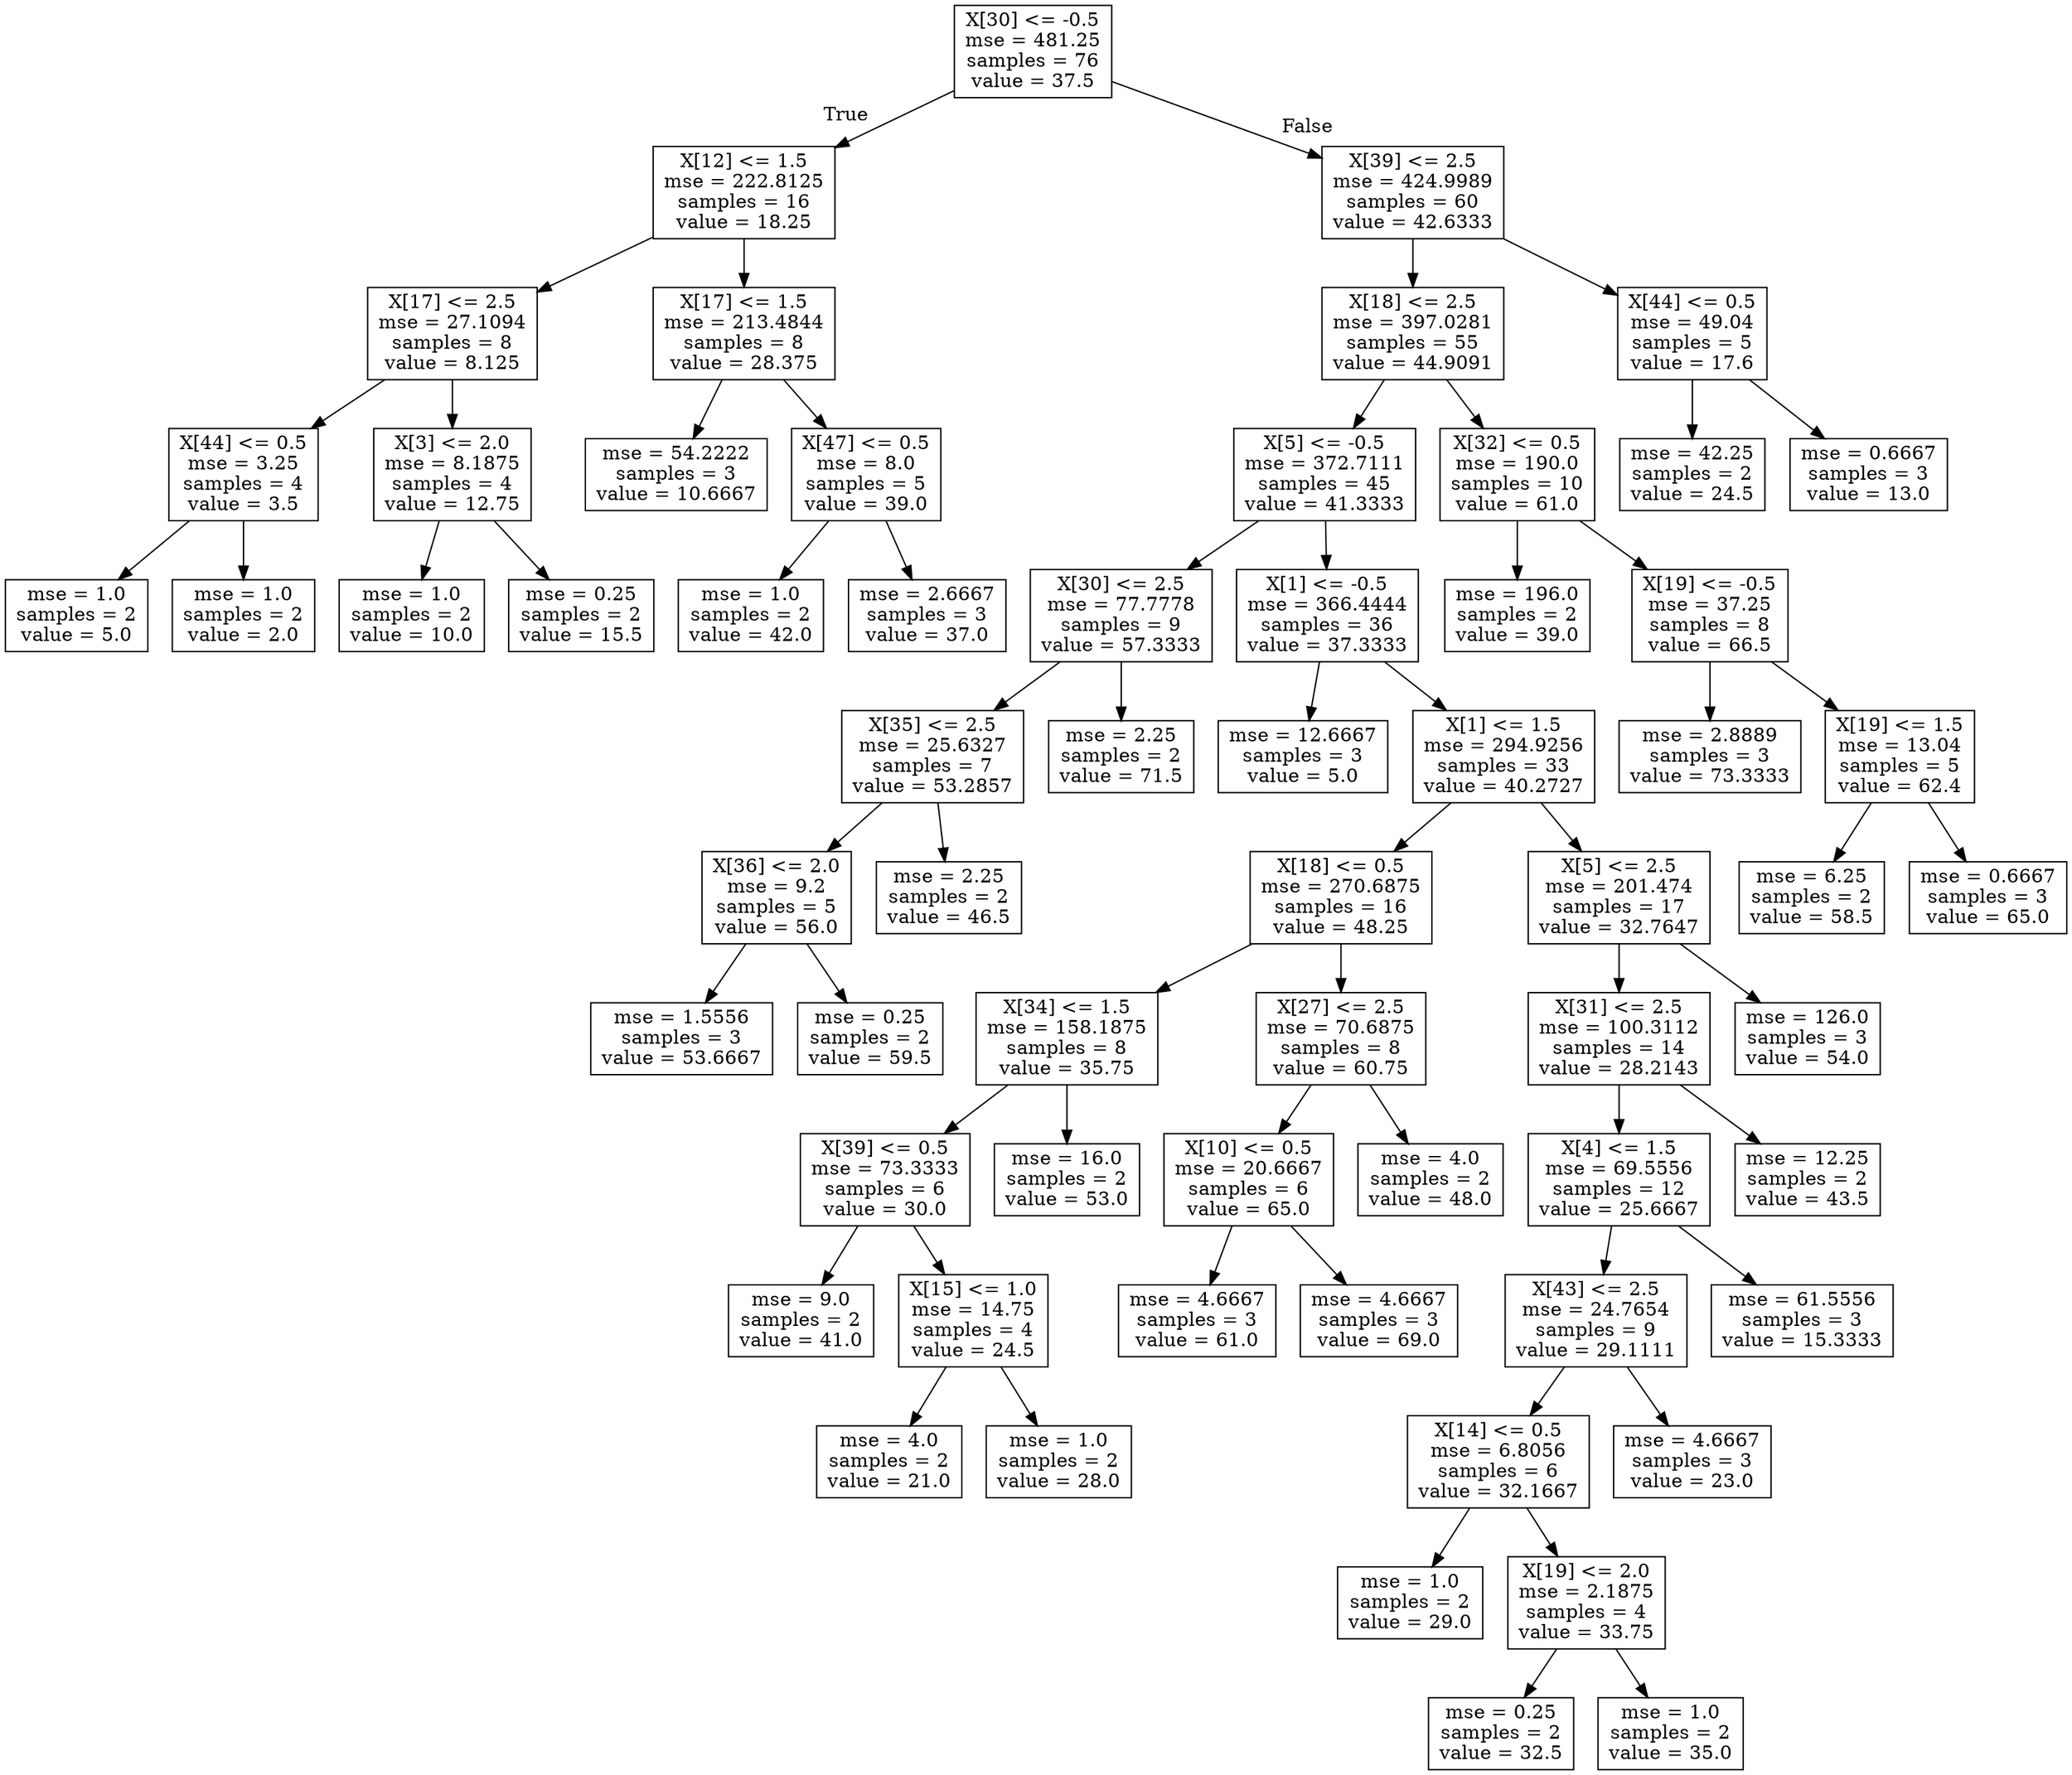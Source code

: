 digraph Tree {
node [shape=box] ;
0 [label="X[30] <= -0.5\nmse = 481.25\nsamples = 76\nvalue = 37.5"] ;
1 [label="X[12] <= 1.5\nmse = 222.8125\nsamples = 16\nvalue = 18.25"] ;
0 -> 1 [labeldistance=2.5, labelangle=45, headlabel="True"] ;
2 [label="X[17] <= 2.5\nmse = 27.1094\nsamples = 8\nvalue = 8.125"] ;
1 -> 2 ;
3 [label="X[44] <= 0.5\nmse = 3.25\nsamples = 4\nvalue = 3.5"] ;
2 -> 3 ;
4 [label="mse = 1.0\nsamples = 2\nvalue = 5.0"] ;
3 -> 4 ;
5 [label="mse = 1.0\nsamples = 2\nvalue = 2.0"] ;
3 -> 5 ;
6 [label="X[3] <= 2.0\nmse = 8.1875\nsamples = 4\nvalue = 12.75"] ;
2 -> 6 ;
7 [label="mse = 1.0\nsamples = 2\nvalue = 10.0"] ;
6 -> 7 ;
8 [label="mse = 0.25\nsamples = 2\nvalue = 15.5"] ;
6 -> 8 ;
9 [label="X[17] <= 1.5\nmse = 213.4844\nsamples = 8\nvalue = 28.375"] ;
1 -> 9 ;
10 [label="mse = 54.2222\nsamples = 3\nvalue = 10.6667"] ;
9 -> 10 ;
11 [label="X[47] <= 0.5\nmse = 8.0\nsamples = 5\nvalue = 39.0"] ;
9 -> 11 ;
12 [label="mse = 1.0\nsamples = 2\nvalue = 42.0"] ;
11 -> 12 ;
13 [label="mse = 2.6667\nsamples = 3\nvalue = 37.0"] ;
11 -> 13 ;
14 [label="X[39] <= 2.5\nmse = 424.9989\nsamples = 60\nvalue = 42.6333"] ;
0 -> 14 [labeldistance=2.5, labelangle=-45, headlabel="False"] ;
15 [label="X[18] <= 2.5\nmse = 397.0281\nsamples = 55\nvalue = 44.9091"] ;
14 -> 15 ;
16 [label="X[5] <= -0.5\nmse = 372.7111\nsamples = 45\nvalue = 41.3333"] ;
15 -> 16 ;
17 [label="X[30] <= 2.5\nmse = 77.7778\nsamples = 9\nvalue = 57.3333"] ;
16 -> 17 ;
18 [label="X[35] <= 2.5\nmse = 25.6327\nsamples = 7\nvalue = 53.2857"] ;
17 -> 18 ;
19 [label="X[36] <= 2.0\nmse = 9.2\nsamples = 5\nvalue = 56.0"] ;
18 -> 19 ;
20 [label="mse = 1.5556\nsamples = 3\nvalue = 53.6667"] ;
19 -> 20 ;
21 [label="mse = 0.25\nsamples = 2\nvalue = 59.5"] ;
19 -> 21 ;
22 [label="mse = 2.25\nsamples = 2\nvalue = 46.5"] ;
18 -> 22 ;
23 [label="mse = 2.25\nsamples = 2\nvalue = 71.5"] ;
17 -> 23 ;
24 [label="X[1] <= -0.5\nmse = 366.4444\nsamples = 36\nvalue = 37.3333"] ;
16 -> 24 ;
25 [label="mse = 12.6667\nsamples = 3\nvalue = 5.0"] ;
24 -> 25 ;
26 [label="X[1] <= 1.5\nmse = 294.9256\nsamples = 33\nvalue = 40.2727"] ;
24 -> 26 ;
27 [label="X[18] <= 0.5\nmse = 270.6875\nsamples = 16\nvalue = 48.25"] ;
26 -> 27 ;
28 [label="X[34] <= 1.5\nmse = 158.1875\nsamples = 8\nvalue = 35.75"] ;
27 -> 28 ;
29 [label="X[39] <= 0.5\nmse = 73.3333\nsamples = 6\nvalue = 30.0"] ;
28 -> 29 ;
30 [label="mse = 9.0\nsamples = 2\nvalue = 41.0"] ;
29 -> 30 ;
31 [label="X[15] <= 1.0\nmse = 14.75\nsamples = 4\nvalue = 24.5"] ;
29 -> 31 ;
32 [label="mse = 4.0\nsamples = 2\nvalue = 21.0"] ;
31 -> 32 ;
33 [label="mse = 1.0\nsamples = 2\nvalue = 28.0"] ;
31 -> 33 ;
34 [label="mse = 16.0\nsamples = 2\nvalue = 53.0"] ;
28 -> 34 ;
35 [label="X[27] <= 2.5\nmse = 70.6875\nsamples = 8\nvalue = 60.75"] ;
27 -> 35 ;
36 [label="X[10] <= 0.5\nmse = 20.6667\nsamples = 6\nvalue = 65.0"] ;
35 -> 36 ;
37 [label="mse = 4.6667\nsamples = 3\nvalue = 61.0"] ;
36 -> 37 ;
38 [label="mse = 4.6667\nsamples = 3\nvalue = 69.0"] ;
36 -> 38 ;
39 [label="mse = 4.0\nsamples = 2\nvalue = 48.0"] ;
35 -> 39 ;
40 [label="X[5] <= 2.5\nmse = 201.474\nsamples = 17\nvalue = 32.7647"] ;
26 -> 40 ;
41 [label="X[31] <= 2.5\nmse = 100.3112\nsamples = 14\nvalue = 28.2143"] ;
40 -> 41 ;
42 [label="X[4] <= 1.5\nmse = 69.5556\nsamples = 12\nvalue = 25.6667"] ;
41 -> 42 ;
43 [label="X[43] <= 2.5\nmse = 24.7654\nsamples = 9\nvalue = 29.1111"] ;
42 -> 43 ;
44 [label="X[14] <= 0.5\nmse = 6.8056\nsamples = 6\nvalue = 32.1667"] ;
43 -> 44 ;
45 [label="mse = 1.0\nsamples = 2\nvalue = 29.0"] ;
44 -> 45 ;
46 [label="X[19] <= 2.0\nmse = 2.1875\nsamples = 4\nvalue = 33.75"] ;
44 -> 46 ;
47 [label="mse = 0.25\nsamples = 2\nvalue = 32.5"] ;
46 -> 47 ;
48 [label="mse = 1.0\nsamples = 2\nvalue = 35.0"] ;
46 -> 48 ;
49 [label="mse = 4.6667\nsamples = 3\nvalue = 23.0"] ;
43 -> 49 ;
50 [label="mse = 61.5556\nsamples = 3\nvalue = 15.3333"] ;
42 -> 50 ;
51 [label="mse = 12.25\nsamples = 2\nvalue = 43.5"] ;
41 -> 51 ;
52 [label="mse = 126.0\nsamples = 3\nvalue = 54.0"] ;
40 -> 52 ;
53 [label="X[32] <= 0.5\nmse = 190.0\nsamples = 10\nvalue = 61.0"] ;
15 -> 53 ;
54 [label="mse = 196.0\nsamples = 2\nvalue = 39.0"] ;
53 -> 54 ;
55 [label="X[19] <= -0.5\nmse = 37.25\nsamples = 8\nvalue = 66.5"] ;
53 -> 55 ;
56 [label="mse = 2.8889\nsamples = 3\nvalue = 73.3333"] ;
55 -> 56 ;
57 [label="X[19] <= 1.5\nmse = 13.04\nsamples = 5\nvalue = 62.4"] ;
55 -> 57 ;
58 [label="mse = 6.25\nsamples = 2\nvalue = 58.5"] ;
57 -> 58 ;
59 [label="mse = 0.6667\nsamples = 3\nvalue = 65.0"] ;
57 -> 59 ;
60 [label="X[44] <= 0.5\nmse = 49.04\nsamples = 5\nvalue = 17.6"] ;
14 -> 60 ;
61 [label="mse = 42.25\nsamples = 2\nvalue = 24.5"] ;
60 -> 61 ;
62 [label="mse = 0.6667\nsamples = 3\nvalue = 13.0"] ;
60 -> 62 ;
}